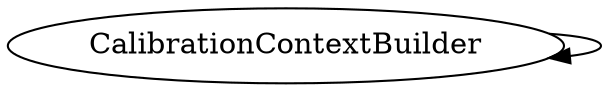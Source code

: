 /* Created by mdot for Matlab */
digraph m2html {
  CalibrationContextBuilder -> CalibrationContextBuilder;

  CalibrationContextBuilder [URL="CalibrationContextBuilder.html"];
}